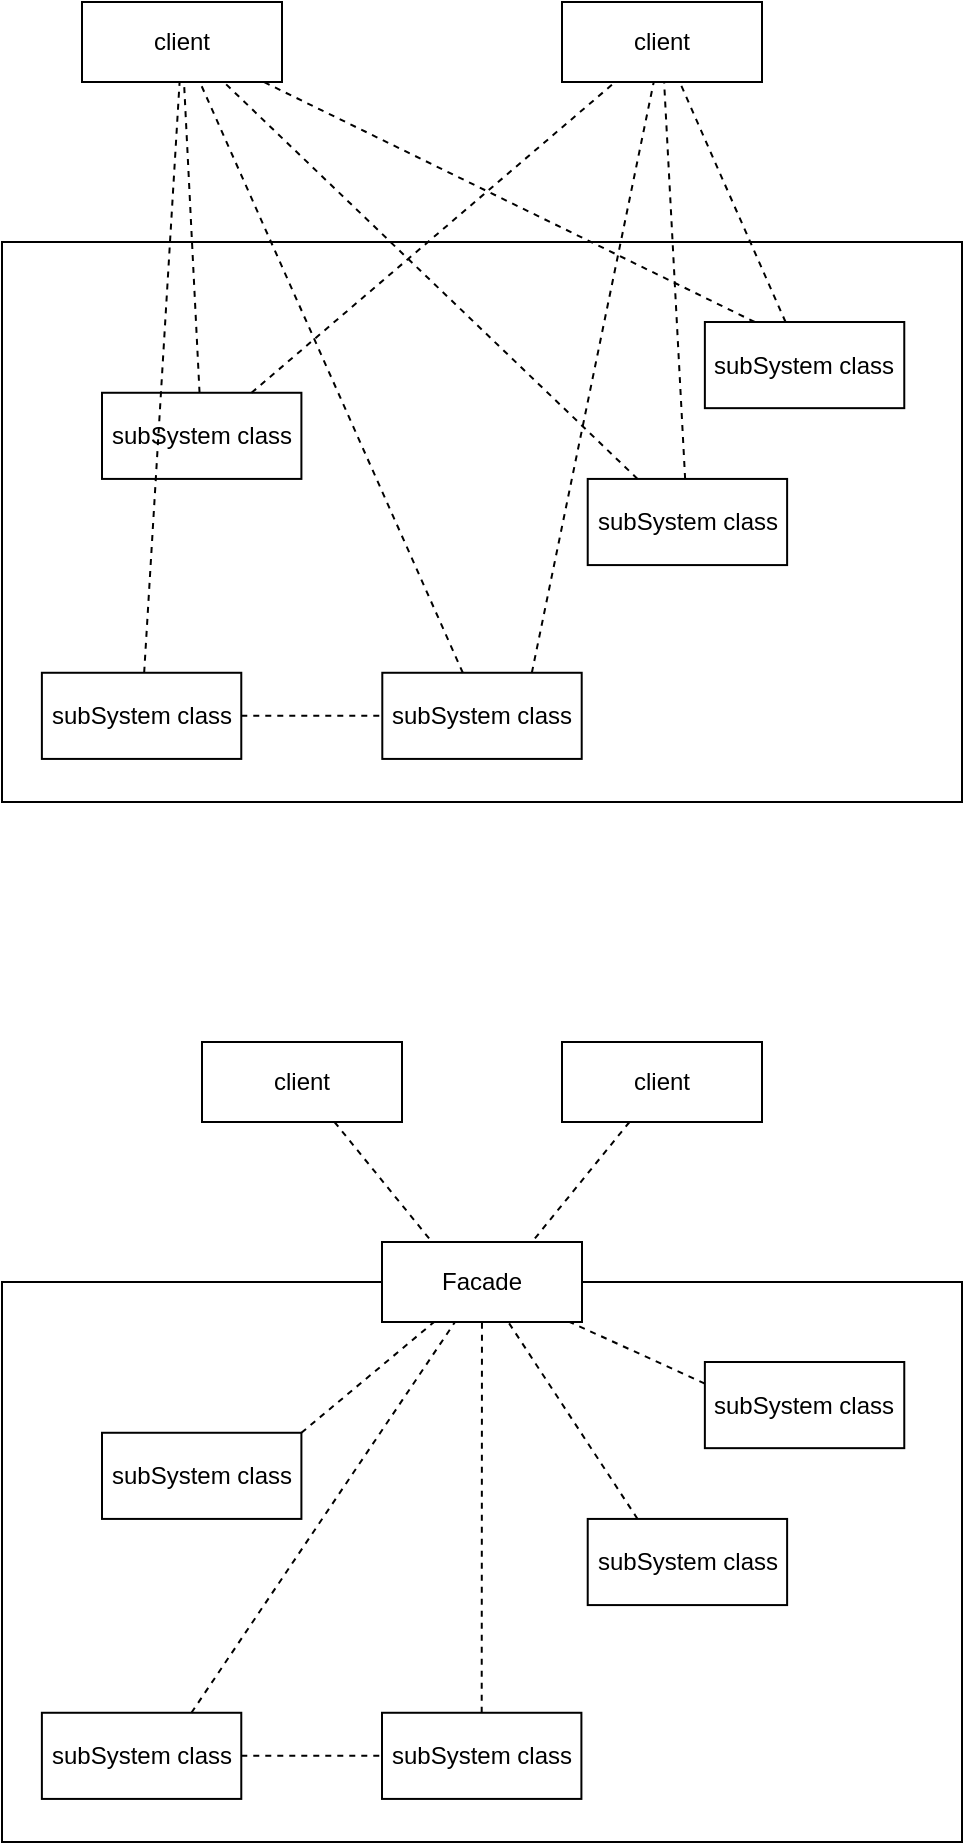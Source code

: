 <mxfile version="22.1.11" type="device">
  <diagram name="第 1 页" id="SCGtLXzo_u-aMjY6bR_u">
    <mxGraphModel dx="1434" dy="844" grid="1" gridSize="10" guides="1" tooltips="1" connect="1" arrows="1" fold="1" page="1" pageScale="1" pageWidth="827" pageHeight="1169" math="0" shadow="0">
      <root>
        <mxCell id="0" />
        <mxCell id="1" parent="0" />
        <mxCell id="ud_ZhHxV2LklYeJxWkUM-10" value="" style="verticalLabelPosition=bottom;verticalAlign=top;html=1;shape=mxgraph.basic.rect;fillColor2=none;strokeWidth=1;size=20;indent=5;container=1;" vertex="1" parent="1">
          <mxGeometry x="160" y="160" width="480" height="280" as="geometry" />
        </mxCell>
        <mxCell id="ud_ZhHxV2LklYeJxWkUM-26" style="edgeStyle=none;rounded=0;orthogonalLoop=1;jettySize=auto;html=1;endArrow=none;endFill=0;dashed=1;" edge="1" parent="ud_ZhHxV2LklYeJxWkUM-10" source="ud_ZhHxV2LklYeJxWkUM-12" target="ud_ZhHxV2LklYeJxWkUM-13">
          <mxGeometry relative="1" as="geometry" />
        </mxCell>
        <mxCell id="ud_ZhHxV2LklYeJxWkUM-12" value="subSystem class" style="whiteSpace=wrap;html=1;align=center;" vertex="1" parent="ud_ZhHxV2LklYeJxWkUM-10">
          <mxGeometry x="19.94" y="215.385" width="99.699" height="43.077" as="geometry" />
        </mxCell>
        <mxCell id="ud_ZhHxV2LklYeJxWkUM-13" value="subSystem class" style="whiteSpace=wrap;html=1;align=center;" vertex="1" parent="ud_ZhHxV2LklYeJxWkUM-10">
          <mxGeometry x="190.151" y="215.385" width="99.699" height="43.077" as="geometry" />
        </mxCell>
        <mxCell id="ud_ZhHxV2LklYeJxWkUM-14" value="subSystem class" style="whiteSpace=wrap;html=1;align=center;" vertex="1" parent="ud_ZhHxV2LklYeJxWkUM-10">
          <mxGeometry x="292.861" y="118.465" width="99.699" height="43.077" as="geometry" />
        </mxCell>
        <mxCell id="ud_ZhHxV2LklYeJxWkUM-15" value="subSystem class" style="whiteSpace=wrap;html=1;align=center;" vertex="1" parent="ud_ZhHxV2LklYeJxWkUM-10">
          <mxGeometry x="351.434" y="40.005" width="99.699" height="43.077" as="geometry" />
        </mxCell>
        <mxCell id="ud_ZhHxV2LklYeJxWkUM-17" value="subSystem class" style="whiteSpace=wrap;html=1;align=center;" vertex="1" parent="ud_ZhHxV2LklYeJxWkUM-10">
          <mxGeometry x="49.999" y="75.385" width="99.699" height="43.077" as="geometry" />
        </mxCell>
        <mxCell id="ud_ZhHxV2LklYeJxWkUM-18" value="client" style="whiteSpace=wrap;html=1;align=center;" vertex="1" parent="1">
          <mxGeometry x="200" y="40" width="100" height="40" as="geometry" />
        </mxCell>
        <mxCell id="ud_ZhHxV2LklYeJxWkUM-19" value="client" style="whiteSpace=wrap;html=1;align=center;" vertex="1" parent="1">
          <mxGeometry x="440" y="40" width="100" height="40" as="geometry" />
        </mxCell>
        <mxCell id="ud_ZhHxV2LklYeJxWkUM-20" style="edgeStyle=none;rounded=0;orthogonalLoop=1;jettySize=auto;html=1;endArrow=none;endFill=0;dashed=1;" edge="1" parent="1" source="ud_ZhHxV2LklYeJxWkUM-12" target="ud_ZhHxV2LklYeJxWkUM-18">
          <mxGeometry relative="1" as="geometry" />
        </mxCell>
        <mxCell id="ud_ZhHxV2LklYeJxWkUM-21" style="edgeStyle=none;rounded=0;orthogonalLoop=1;jettySize=auto;html=1;endArrow=none;endFill=0;dashed=1;" edge="1" parent="1" source="ud_ZhHxV2LklYeJxWkUM-17" target="ud_ZhHxV2LklYeJxWkUM-18">
          <mxGeometry relative="1" as="geometry" />
        </mxCell>
        <mxCell id="ud_ZhHxV2LklYeJxWkUM-22" style="edgeStyle=none;rounded=0;orthogonalLoop=1;jettySize=auto;html=1;endArrow=none;endFill=0;dashed=1;" edge="1" parent="1" source="ud_ZhHxV2LklYeJxWkUM-13" target="ud_ZhHxV2LklYeJxWkUM-18">
          <mxGeometry relative="1" as="geometry" />
        </mxCell>
        <mxCell id="ud_ZhHxV2LklYeJxWkUM-23" style="edgeStyle=none;rounded=0;orthogonalLoop=1;jettySize=auto;html=1;exitX=0.25;exitY=0;exitDx=0;exitDy=0;endArrow=none;endFill=0;dashed=1;" edge="1" parent="1" source="ud_ZhHxV2LklYeJxWkUM-14" target="ud_ZhHxV2LklYeJxWkUM-18">
          <mxGeometry relative="1" as="geometry" />
        </mxCell>
        <mxCell id="ud_ZhHxV2LklYeJxWkUM-24" style="edgeStyle=none;rounded=0;orthogonalLoop=1;jettySize=auto;html=1;exitX=0.25;exitY=0;exitDx=0;exitDy=0;endArrow=none;endFill=0;dashed=1;" edge="1" parent="1" source="ud_ZhHxV2LklYeJxWkUM-15" target="ud_ZhHxV2LklYeJxWkUM-18">
          <mxGeometry relative="1" as="geometry" />
        </mxCell>
        <mxCell id="ud_ZhHxV2LklYeJxWkUM-25" style="edgeStyle=none;rounded=0;orthogonalLoop=1;jettySize=auto;html=1;exitX=0.75;exitY=0;exitDx=0;exitDy=0;endArrow=none;endFill=0;dashed=1;" edge="1" parent="1" source="ud_ZhHxV2LklYeJxWkUM-17" target="ud_ZhHxV2LklYeJxWkUM-19">
          <mxGeometry relative="1" as="geometry" />
        </mxCell>
        <mxCell id="ud_ZhHxV2LklYeJxWkUM-27" style="edgeStyle=none;rounded=0;orthogonalLoop=1;jettySize=auto;html=1;exitX=0.75;exitY=0;exitDx=0;exitDy=0;endArrow=none;endFill=0;dashed=1;" edge="1" parent="1" source="ud_ZhHxV2LklYeJxWkUM-13" target="ud_ZhHxV2LklYeJxWkUM-19">
          <mxGeometry relative="1" as="geometry" />
        </mxCell>
        <mxCell id="ud_ZhHxV2LklYeJxWkUM-28" style="edgeStyle=none;rounded=0;orthogonalLoop=1;jettySize=auto;html=1;endArrow=none;endFill=0;dashed=1;" edge="1" parent="1" source="ud_ZhHxV2LklYeJxWkUM-14" target="ud_ZhHxV2LklYeJxWkUM-19">
          <mxGeometry relative="1" as="geometry" />
        </mxCell>
        <mxCell id="ud_ZhHxV2LklYeJxWkUM-29" style="edgeStyle=none;rounded=0;orthogonalLoop=1;jettySize=auto;html=1;endArrow=none;endFill=0;dashed=1;" edge="1" parent="1" source="ud_ZhHxV2LklYeJxWkUM-15" target="ud_ZhHxV2LklYeJxWkUM-19">
          <mxGeometry relative="1" as="geometry" />
        </mxCell>
        <mxCell id="ud_ZhHxV2LklYeJxWkUM-30" value="" style="verticalLabelPosition=bottom;verticalAlign=top;html=1;shape=mxgraph.basic.rect;fillColor2=none;strokeWidth=1;size=20;indent=5;container=1;" vertex="1" parent="1">
          <mxGeometry x="160" y="680" width="480" height="280" as="geometry" />
        </mxCell>
        <mxCell id="ud_ZhHxV2LklYeJxWkUM-53" style="edgeStyle=none;rounded=0;orthogonalLoop=1;jettySize=auto;html=1;entryX=0;entryY=0.5;entryDx=0;entryDy=0;dashed=1;endArrow=none;endFill=0;" edge="1" parent="ud_ZhHxV2LklYeJxWkUM-30" source="ud_ZhHxV2LklYeJxWkUM-32" target="ud_ZhHxV2LklYeJxWkUM-33">
          <mxGeometry relative="1" as="geometry" />
        </mxCell>
        <mxCell id="ud_ZhHxV2LklYeJxWkUM-32" value="subSystem class" style="whiteSpace=wrap;html=1;align=center;" vertex="1" parent="ud_ZhHxV2LklYeJxWkUM-30">
          <mxGeometry x="19.94" y="215.385" width="99.699" height="43.077" as="geometry" />
        </mxCell>
        <mxCell id="ud_ZhHxV2LklYeJxWkUM-33" value="subSystem class" style="whiteSpace=wrap;html=1;align=center;" vertex="1" parent="ud_ZhHxV2LklYeJxWkUM-30">
          <mxGeometry x="190.001" y="215.385" width="99.699" height="43.077" as="geometry" />
        </mxCell>
        <mxCell id="ud_ZhHxV2LklYeJxWkUM-34" value="subSystem class" style="whiteSpace=wrap;html=1;align=center;" vertex="1" parent="ud_ZhHxV2LklYeJxWkUM-30">
          <mxGeometry x="292.861" y="118.465" width="99.699" height="43.077" as="geometry" />
        </mxCell>
        <mxCell id="ud_ZhHxV2LklYeJxWkUM-35" value="subSystem class" style="whiteSpace=wrap;html=1;align=center;" vertex="1" parent="ud_ZhHxV2LklYeJxWkUM-30">
          <mxGeometry x="351.434" y="40.005" width="99.699" height="43.077" as="geometry" />
        </mxCell>
        <mxCell id="ud_ZhHxV2LklYeJxWkUM-36" value="subSystem class" style="whiteSpace=wrap;html=1;align=center;" vertex="1" parent="ud_ZhHxV2LklYeJxWkUM-30">
          <mxGeometry x="49.999" y="75.385" width="99.699" height="43.077" as="geometry" />
        </mxCell>
        <mxCell id="ud_ZhHxV2LklYeJxWkUM-49" style="edgeStyle=none;rounded=0;orthogonalLoop=1;jettySize=auto;html=1;entryX=0.25;entryY=0;entryDx=0;entryDy=0;endArrow=none;endFill=0;dashed=1;" edge="1" parent="1" source="ud_ZhHxV2LklYeJxWkUM-37" target="ud_ZhHxV2LklYeJxWkUM-48">
          <mxGeometry relative="1" as="geometry" />
        </mxCell>
        <mxCell id="ud_ZhHxV2LklYeJxWkUM-37" value="client" style="whiteSpace=wrap;html=1;align=center;" vertex="1" parent="1">
          <mxGeometry x="260" y="560" width="100" height="40" as="geometry" />
        </mxCell>
        <mxCell id="ud_ZhHxV2LklYeJxWkUM-50" style="edgeStyle=none;rounded=0;orthogonalLoop=1;jettySize=auto;html=1;entryX=0.75;entryY=0;entryDx=0;entryDy=0;endArrow=none;endFill=0;dashed=1;" edge="1" parent="1" source="ud_ZhHxV2LklYeJxWkUM-38" target="ud_ZhHxV2LklYeJxWkUM-48">
          <mxGeometry relative="1" as="geometry" />
        </mxCell>
        <mxCell id="ud_ZhHxV2LklYeJxWkUM-38" value="client" style="whiteSpace=wrap;html=1;align=center;" vertex="1" parent="1">
          <mxGeometry x="440" y="560" width="100" height="40" as="geometry" />
        </mxCell>
        <mxCell id="ud_ZhHxV2LklYeJxWkUM-48" value="Facade" style="whiteSpace=wrap;html=1;align=center;" vertex="1" parent="1">
          <mxGeometry x="350" y="660" width="100" height="40" as="geometry" />
        </mxCell>
        <mxCell id="ud_ZhHxV2LklYeJxWkUM-51" style="edgeStyle=none;rounded=0;orthogonalLoop=1;jettySize=auto;html=1;exitX=1;exitY=0;exitDx=0;exitDy=0;endArrow=none;endFill=0;dashed=1;" edge="1" parent="1" source="ud_ZhHxV2LklYeJxWkUM-36" target="ud_ZhHxV2LklYeJxWkUM-48">
          <mxGeometry relative="1" as="geometry" />
        </mxCell>
        <mxCell id="ud_ZhHxV2LklYeJxWkUM-52" style="edgeStyle=none;rounded=0;orthogonalLoop=1;jettySize=auto;html=1;exitX=0.75;exitY=0;exitDx=0;exitDy=0;endArrow=none;endFill=0;dashed=1;" edge="1" parent="1" source="ud_ZhHxV2LklYeJxWkUM-32" target="ud_ZhHxV2LklYeJxWkUM-48">
          <mxGeometry relative="1" as="geometry" />
        </mxCell>
        <mxCell id="ud_ZhHxV2LklYeJxWkUM-54" style="edgeStyle=none;rounded=0;orthogonalLoop=1;jettySize=auto;html=1;exitX=0.5;exitY=0;exitDx=0;exitDy=0;endArrow=none;endFill=0;dashed=1;" edge="1" parent="1" source="ud_ZhHxV2LklYeJxWkUM-33" target="ud_ZhHxV2LklYeJxWkUM-48">
          <mxGeometry relative="1" as="geometry" />
        </mxCell>
        <mxCell id="ud_ZhHxV2LklYeJxWkUM-55" style="edgeStyle=none;rounded=0;orthogonalLoop=1;jettySize=auto;html=1;exitX=0.25;exitY=0;exitDx=0;exitDy=0;endArrow=none;endFill=0;dashed=1;" edge="1" parent="1" source="ud_ZhHxV2LklYeJxWkUM-34" target="ud_ZhHxV2LklYeJxWkUM-48">
          <mxGeometry relative="1" as="geometry" />
        </mxCell>
        <mxCell id="ud_ZhHxV2LklYeJxWkUM-56" style="edgeStyle=none;rounded=0;orthogonalLoop=1;jettySize=auto;html=1;exitX=0;exitY=0.25;exitDx=0;exitDy=0;endArrow=none;endFill=0;dashed=1;" edge="1" parent="1" source="ud_ZhHxV2LklYeJxWkUM-35" target="ud_ZhHxV2LklYeJxWkUM-48">
          <mxGeometry relative="1" as="geometry" />
        </mxCell>
      </root>
    </mxGraphModel>
  </diagram>
</mxfile>
